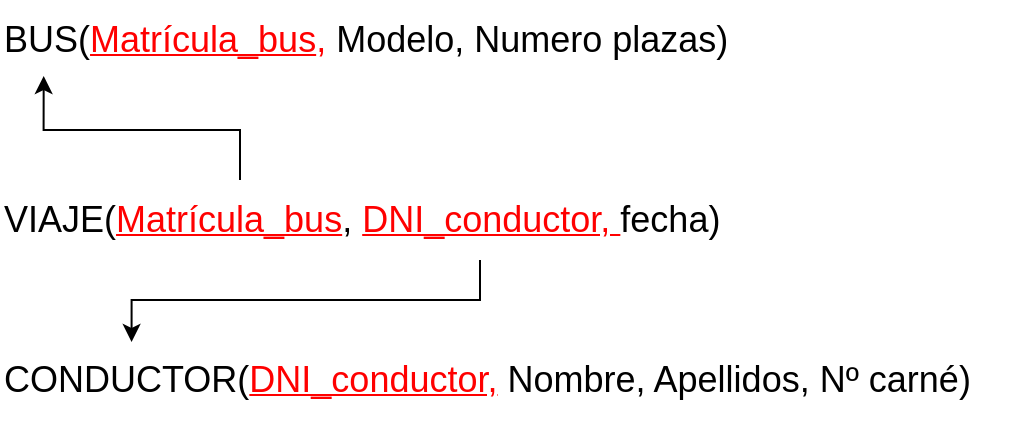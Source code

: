 <mxfile version="22.1.0" type="device">
  <diagram name="Página-1" id="1ZOHZFwNbqFr6bOstylK">
    <mxGraphModel dx="954" dy="616" grid="1" gridSize="10" guides="1" tooltips="1" connect="1" arrows="1" fold="1" page="1" pageScale="1" pageWidth="1000" pageHeight="1169" math="0" shadow="0">
      <root>
        <mxCell id="0" />
        <mxCell id="1" parent="0" />
        <mxCell id="yF_IWNA5UAkX2lCii83x-1" value="&lt;font style=&quot;font-size: 18px&quot;&gt;BUS(&lt;u style=&quot;border-color: var(--border-color); color: rgb(255, 0, 0);&quot;&gt;Matrícula_bus&lt;/u&gt;&lt;font color=&quot;#ff0000&quot;&gt;,&amp;nbsp;&lt;/font&gt;Modelo, Numero plazas)&lt;/font&gt;" style="text;html=1;align=left;verticalAlign=middle;resizable=0;points=[];autosize=1;" vertex="1" parent="1">
          <mxGeometry x="240" y="160" width="390" height="40" as="geometry" />
        </mxCell>
        <mxCell id="yF_IWNA5UAkX2lCii83x-2" value="&lt;font style=&quot;font-size: 18px&quot;&gt;VIAJE(&lt;u style=&quot;border-color: var(--border-color); color: rgb(255, 0, 0);&quot;&gt;Matrícula_bus&lt;/u&gt;,&amp;nbsp;&lt;u style=&quot;border-color: var(--border-color); color: rgb(255, 0, 0);&quot;&gt;DNI_conductor, &lt;/u&gt;&lt;span style=&quot;border-color: var(--border-color);&quot;&gt;fecha&lt;/span&gt;)&lt;/font&gt;" style="text;html=1;align=left;verticalAlign=middle;resizable=0;points=[];autosize=1;" vertex="1" parent="1">
          <mxGeometry x="240" y="250" width="380" height="40" as="geometry" />
        </mxCell>
        <mxCell id="yF_IWNA5UAkX2lCii83x-3" value="&lt;font style=&quot;font-size: 18px&quot;&gt;CONDUCTOR(&lt;u style=&quot;border-color: var(--border-color); color: rgb(255, 0, 0);&quot;&gt;DNI_conductor,&lt;/u&gt;&lt;span style=&quot;border-color: var(--border-color);&quot;&gt;&amp;nbsp;Nombre, Apellidos, Nº carné&lt;/span&gt;)&lt;/font&gt;" style="text;html=1;align=left;verticalAlign=middle;resizable=0;points=[];autosize=1;" vertex="1" parent="1">
          <mxGeometry x="240" y="330" width="510" height="40" as="geometry" />
        </mxCell>
        <mxCell id="yF_IWNA5UAkX2lCii83x-6" style="edgeStyle=orthogonalEdgeStyle;rounded=0;orthogonalLoop=1;jettySize=auto;html=1;entryX=0.056;entryY=0.95;entryDx=0;entryDy=0;entryPerimeter=0;" edge="1" parent="1" source="yF_IWNA5UAkX2lCii83x-2" target="yF_IWNA5UAkX2lCii83x-1">
          <mxGeometry relative="1" as="geometry">
            <Array as="points">
              <mxPoint x="360" y="225" />
              <mxPoint x="262" y="225" />
            </Array>
          </mxGeometry>
        </mxCell>
        <mxCell id="yF_IWNA5UAkX2lCii83x-7" style="edgeStyle=orthogonalEdgeStyle;rounded=0;orthogonalLoop=1;jettySize=auto;html=1;entryX=0.129;entryY=0.025;entryDx=0;entryDy=0;entryPerimeter=0;" edge="1" parent="1" source="yF_IWNA5UAkX2lCii83x-2" target="yF_IWNA5UAkX2lCii83x-3">
          <mxGeometry relative="1" as="geometry">
            <Array as="points">
              <mxPoint x="480" y="310" />
              <mxPoint x="306" y="310" />
            </Array>
          </mxGeometry>
        </mxCell>
      </root>
    </mxGraphModel>
  </diagram>
</mxfile>
